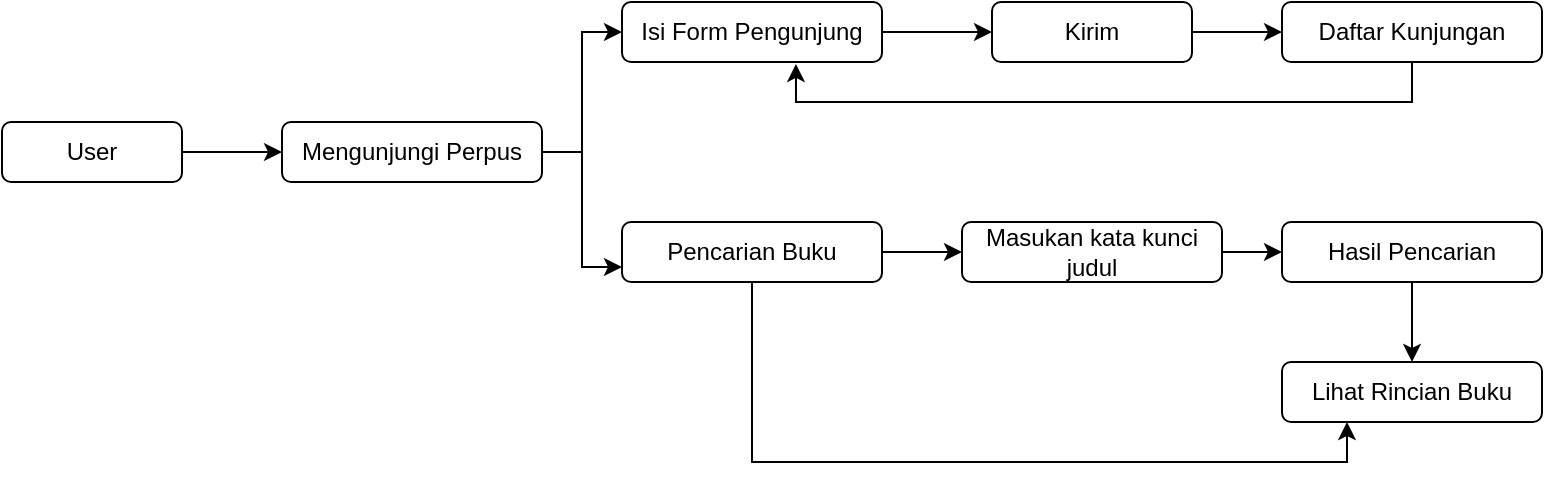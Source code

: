 <mxfile version="23.0.2" type="github">
  <diagram name="Halaman-1" id="CEByzoldI9jqK3RdBxqi">
    <mxGraphModel dx="880" dy="468" grid="1" gridSize="10" guides="1" tooltips="1" connect="1" arrows="1" fold="1" page="1" pageScale="1" pageWidth="827" pageHeight="1169" math="0" shadow="0">
      <root>
        <mxCell id="0" />
        <mxCell id="1" parent="0" />
        <mxCell id="N-IHpNtyuxqjY2MN87e--3" style="edgeStyle=orthogonalEdgeStyle;rounded=0;orthogonalLoop=1;jettySize=auto;html=1;exitX=1;exitY=0.5;exitDx=0;exitDy=0;" edge="1" parent="1" source="N-IHpNtyuxqjY2MN87e--4" target="N-IHpNtyuxqjY2MN87e--7">
          <mxGeometry relative="1" as="geometry" />
        </mxCell>
        <mxCell id="N-IHpNtyuxqjY2MN87e--4" value="User" style="rounded=1;whiteSpace=wrap;html=1;" vertex="1" parent="1">
          <mxGeometry x="30" y="360" width="90" height="30" as="geometry" />
        </mxCell>
        <mxCell id="N-IHpNtyuxqjY2MN87e--5" style="edgeStyle=orthogonalEdgeStyle;rounded=0;orthogonalLoop=1;jettySize=auto;html=1;entryX=0;entryY=0.5;entryDx=0;entryDy=0;" edge="1" parent="1" source="N-IHpNtyuxqjY2MN87e--7" target="N-IHpNtyuxqjY2MN87e--9">
          <mxGeometry relative="1" as="geometry" />
        </mxCell>
        <mxCell id="N-IHpNtyuxqjY2MN87e--6" style="edgeStyle=orthogonalEdgeStyle;rounded=0;orthogonalLoop=1;jettySize=auto;html=1;entryX=0;entryY=0.75;entryDx=0;entryDy=0;" edge="1" parent="1" source="N-IHpNtyuxqjY2MN87e--7" target="N-IHpNtyuxqjY2MN87e--12">
          <mxGeometry relative="1" as="geometry" />
        </mxCell>
        <mxCell id="N-IHpNtyuxqjY2MN87e--7" value="Mengunjungi Perpus" style="rounded=1;whiteSpace=wrap;html=1;" vertex="1" parent="1">
          <mxGeometry x="170" y="360" width="130" height="30" as="geometry" />
        </mxCell>
        <mxCell id="N-IHpNtyuxqjY2MN87e--8" style="edgeStyle=orthogonalEdgeStyle;rounded=0;orthogonalLoop=1;jettySize=auto;html=1;" edge="1" parent="1" source="N-IHpNtyuxqjY2MN87e--9" target="N-IHpNtyuxqjY2MN87e--14">
          <mxGeometry relative="1" as="geometry" />
        </mxCell>
        <mxCell id="N-IHpNtyuxqjY2MN87e--9" value="Isi Form Pengunjung" style="rounded=1;whiteSpace=wrap;html=1;" vertex="1" parent="1">
          <mxGeometry x="340" y="300" width="130" height="30" as="geometry" />
        </mxCell>
        <mxCell id="N-IHpNtyuxqjY2MN87e--10" style="edgeStyle=orthogonalEdgeStyle;rounded=0;orthogonalLoop=1;jettySize=auto;html=1;" edge="1" parent="1" source="N-IHpNtyuxqjY2MN87e--12" target="N-IHpNtyuxqjY2MN87e--17">
          <mxGeometry relative="1" as="geometry" />
        </mxCell>
        <mxCell id="N-IHpNtyuxqjY2MN87e--11" style="edgeStyle=orthogonalEdgeStyle;rounded=0;orthogonalLoop=1;jettySize=auto;html=1;entryX=0.25;entryY=1;entryDx=0;entryDy=0;" edge="1" parent="1" source="N-IHpNtyuxqjY2MN87e--12" target="N-IHpNtyuxqjY2MN87e--20">
          <mxGeometry relative="1" as="geometry">
            <Array as="points">
              <mxPoint x="405" y="530" />
              <mxPoint x="703" y="530" />
            </Array>
          </mxGeometry>
        </mxCell>
        <mxCell id="N-IHpNtyuxqjY2MN87e--12" value="Pencarian Buku" style="rounded=1;whiteSpace=wrap;html=1;" vertex="1" parent="1">
          <mxGeometry x="340" y="410" width="130" height="30" as="geometry" />
        </mxCell>
        <mxCell id="N-IHpNtyuxqjY2MN87e--13" style="edgeStyle=orthogonalEdgeStyle;rounded=0;orthogonalLoop=1;jettySize=auto;html=1;entryX=0;entryY=0.5;entryDx=0;entryDy=0;" edge="1" parent="1" source="N-IHpNtyuxqjY2MN87e--14" target="N-IHpNtyuxqjY2MN87e--15">
          <mxGeometry relative="1" as="geometry" />
        </mxCell>
        <mxCell id="N-IHpNtyuxqjY2MN87e--14" value="Kirim" style="rounded=1;whiteSpace=wrap;html=1;" vertex="1" parent="1">
          <mxGeometry x="525" y="300" width="100" height="30" as="geometry" />
        </mxCell>
        <mxCell id="N-IHpNtyuxqjY2MN87e--15" value="Daftar Kunjungan" style="rounded=1;whiteSpace=wrap;html=1;" vertex="1" parent="1">
          <mxGeometry x="670" y="300" width="130" height="30" as="geometry" />
        </mxCell>
        <mxCell id="N-IHpNtyuxqjY2MN87e--16" style="edgeStyle=orthogonalEdgeStyle;rounded=0;orthogonalLoop=1;jettySize=auto;html=1;" edge="1" parent="1" source="N-IHpNtyuxqjY2MN87e--17" target="N-IHpNtyuxqjY2MN87e--19">
          <mxGeometry relative="1" as="geometry" />
        </mxCell>
        <mxCell id="N-IHpNtyuxqjY2MN87e--17" value="Masukan kata kunci judul" style="rounded=1;whiteSpace=wrap;html=1;movable=1;resizable=1;rotatable=1;deletable=1;editable=1;locked=0;connectable=1;" vertex="1" parent="1">
          <mxGeometry x="510" y="410" width="130" height="30" as="geometry" />
        </mxCell>
        <mxCell id="N-IHpNtyuxqjY2MN87e--18" style="edgeStyle=orthogonalEdgeStyle;rounded=0;orthogonalLoop=1;jettySize=auto;html=1;entryX=0.5;entryY=0;entryDx=0;entryDy=0;" edge="1" parent="1" source="N-IHpNtyuxqjY2MN87e--19" target="N-IHpNtyuxqjY2MN87e--20">
          <mxGeometry relative="1" as="geometry" />
        </mxCell>
        <mxCell id="N-IHpNtyuxqjY2MN87e--19" value="Hasil Pencarian" style="rounded=1;whiteSpace=wrap;html=1;movable=1;resizable=1;rotatable=1;deletable=1;editable=1;locked=0;connectable=1;" vertex="1" parent="1">
          <mxGeometry x="670" y="410" width="130" height="30" as="geometry" />
        </mxCell>
        <mxCell id="N-IHpNtyuxqjY2MN87e--20" value="Lihat Rincian Buku" style="rounded=1;whiteSpace=wrap;html=1;movable=1;resizable=1;rotatable=1;deletable=1;editable=1;locked=0;connectable=1;" vertex="1" parent="1">
          <mxGeometry x="670" y="480" width="130" height="30" as="geometry" />
        </mxCell>
        <mxCell id="N-IHpNtyuxqjY2MN87e--21" style="edgeStyle=orthogonalEdgeStyle;rounded=0;orthogonalLoop=1;jettySize=auto;html=1;entryX=0.669;entryY=1.033;entryDx=0;entryDy=0;entryPerimeter=0;" edge="1" parent="1" source="N-IHpNtyuxqjY2MN87e--15" target="N-IHpNtyuxqjY2MN87e--9">
          <mxGeometry relative="1" as="geometry">
            <Array as="points">
              <mxPoint x="735" y="350" />
              <mxPoint x="427" y="350" />
            </Array>
          </mxGeometry>
        </mxCell>
      </root>
    </mxGraphModel>
  </diagram>
</mxfile>

